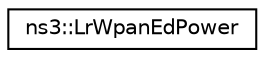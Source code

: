 digraph "Graphical Class Hierarchy"
{
 // LATEX_PDF_SIZE
  edge [fontname="Helvetica",fontsize="10",labelfontname="Helvetica",labelfontsize="10"];
  node [fontname="Helvetica",fontsize="10",shape=record];
  rankdir="LR";
  Node0 [label="ns3::LrWpanEdPower",height=0.2,width=0.4,color="black", fillcolor="white", style="filled",URL="$structns3_1_1_lr_wpan_ed_power.html",tooltip="Helper structure to manage the power measurement during ED."];
}
